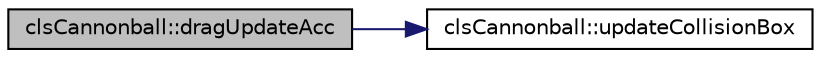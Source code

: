 digraph "clsCannonball::dragUpdateAcc"
{
  edge [fontname="Helvetica",fontsize="10",labelfontname="Helvetica",labelfontsize="10"];
  node [fontname="Helvetica",fontsize="10",shape=record];
  rankdir="LR";
  Node10 [label="clsCannonball::dragUpdateAcc",height=0.2,width=0.4,color="black", fillcolor="grey75", style="filled", fontcolor="black"];
  Node10 -> Node11 [color="midnightblue",fontsize="10",style="solid",fontname="Helvetica"];
  Node11 [label="clsCannonball::updateCollisionBox",height=0.2,width=0.4,color="black", fillcolor="white", style="filled",URL="$d0/d89/a00071.html#a13827ef8ae4cad53d364c088477c73e3"];
}
